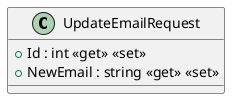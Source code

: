 @startuml
class UpdateEmailRequest {
    + Id : int <<get>> <<set>>
    + NewEmail : string <<get>> <<set>>
}
@enduml
